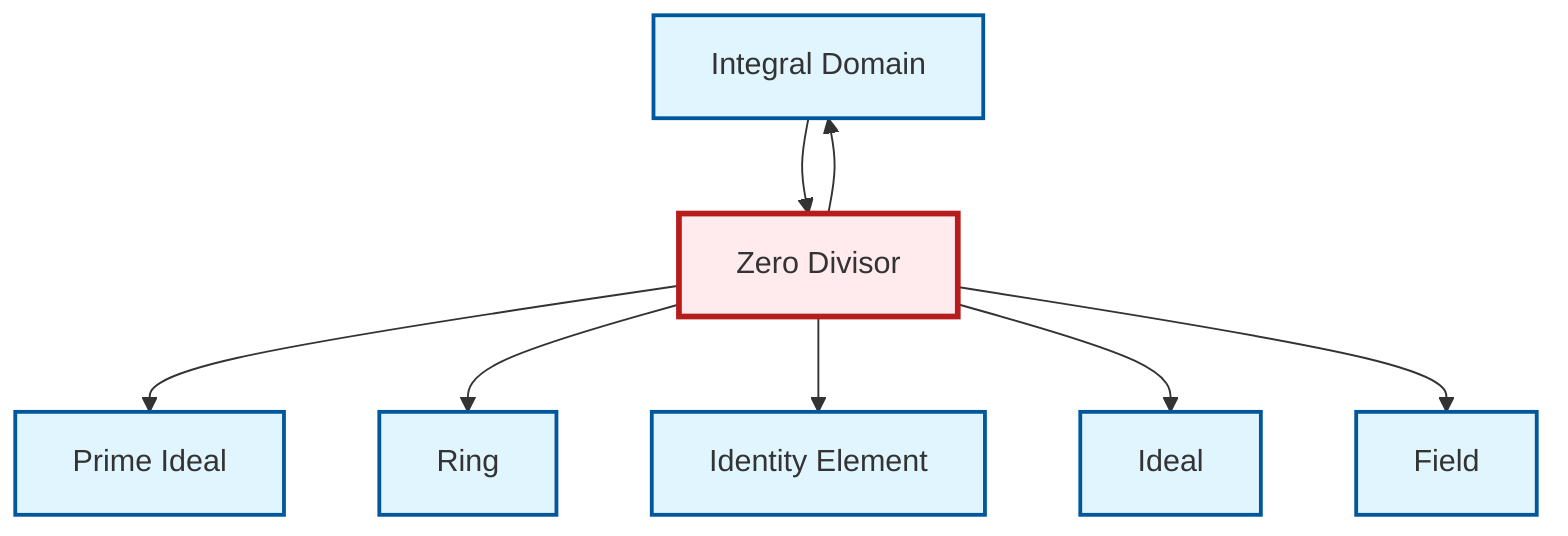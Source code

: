 graph TD
    classDef definition fill:#e1f5fe,stroke:#01579b,stroke-width:2px
    classDef theorem fill:#f3e5f5,stroke:#4a148c,stroke-width:2px
    classDef axiom fill:#fff3e0,stroke:#e65100,stroke-width:2px
    classDef example fill:#e8f5e9,stroke:#1b5e20,stroke-width:2px
    classDef current fill:#ffebee,stroke:#b71c1c,stroke-width:3px
    def-ideal["Ideal"]:::definition
    def-ring["Ring"]:::definition
    def-identity-element["Identity Element"]:::definition
    def-integral-domain["Integral Domain"]:::definition
    def-prime-ideal["Prime Ideal"]:::definition
    def-zero-divisor["Zero Divisor"]:::definition
    def-field["Field"]:::definition
    def-zero-divisor --> def-prime-ideal
    def-zero-divisor --> def-ring
    def-integral-domain --> def-zero-divisor
    def-zero-divisor --> def-identity-element
    def-zero-divisor --> def-integral-domain
    def-zero-divisor --> def-ideal
    def-zero-divisor --> def-field
    class def-zero-divisor current